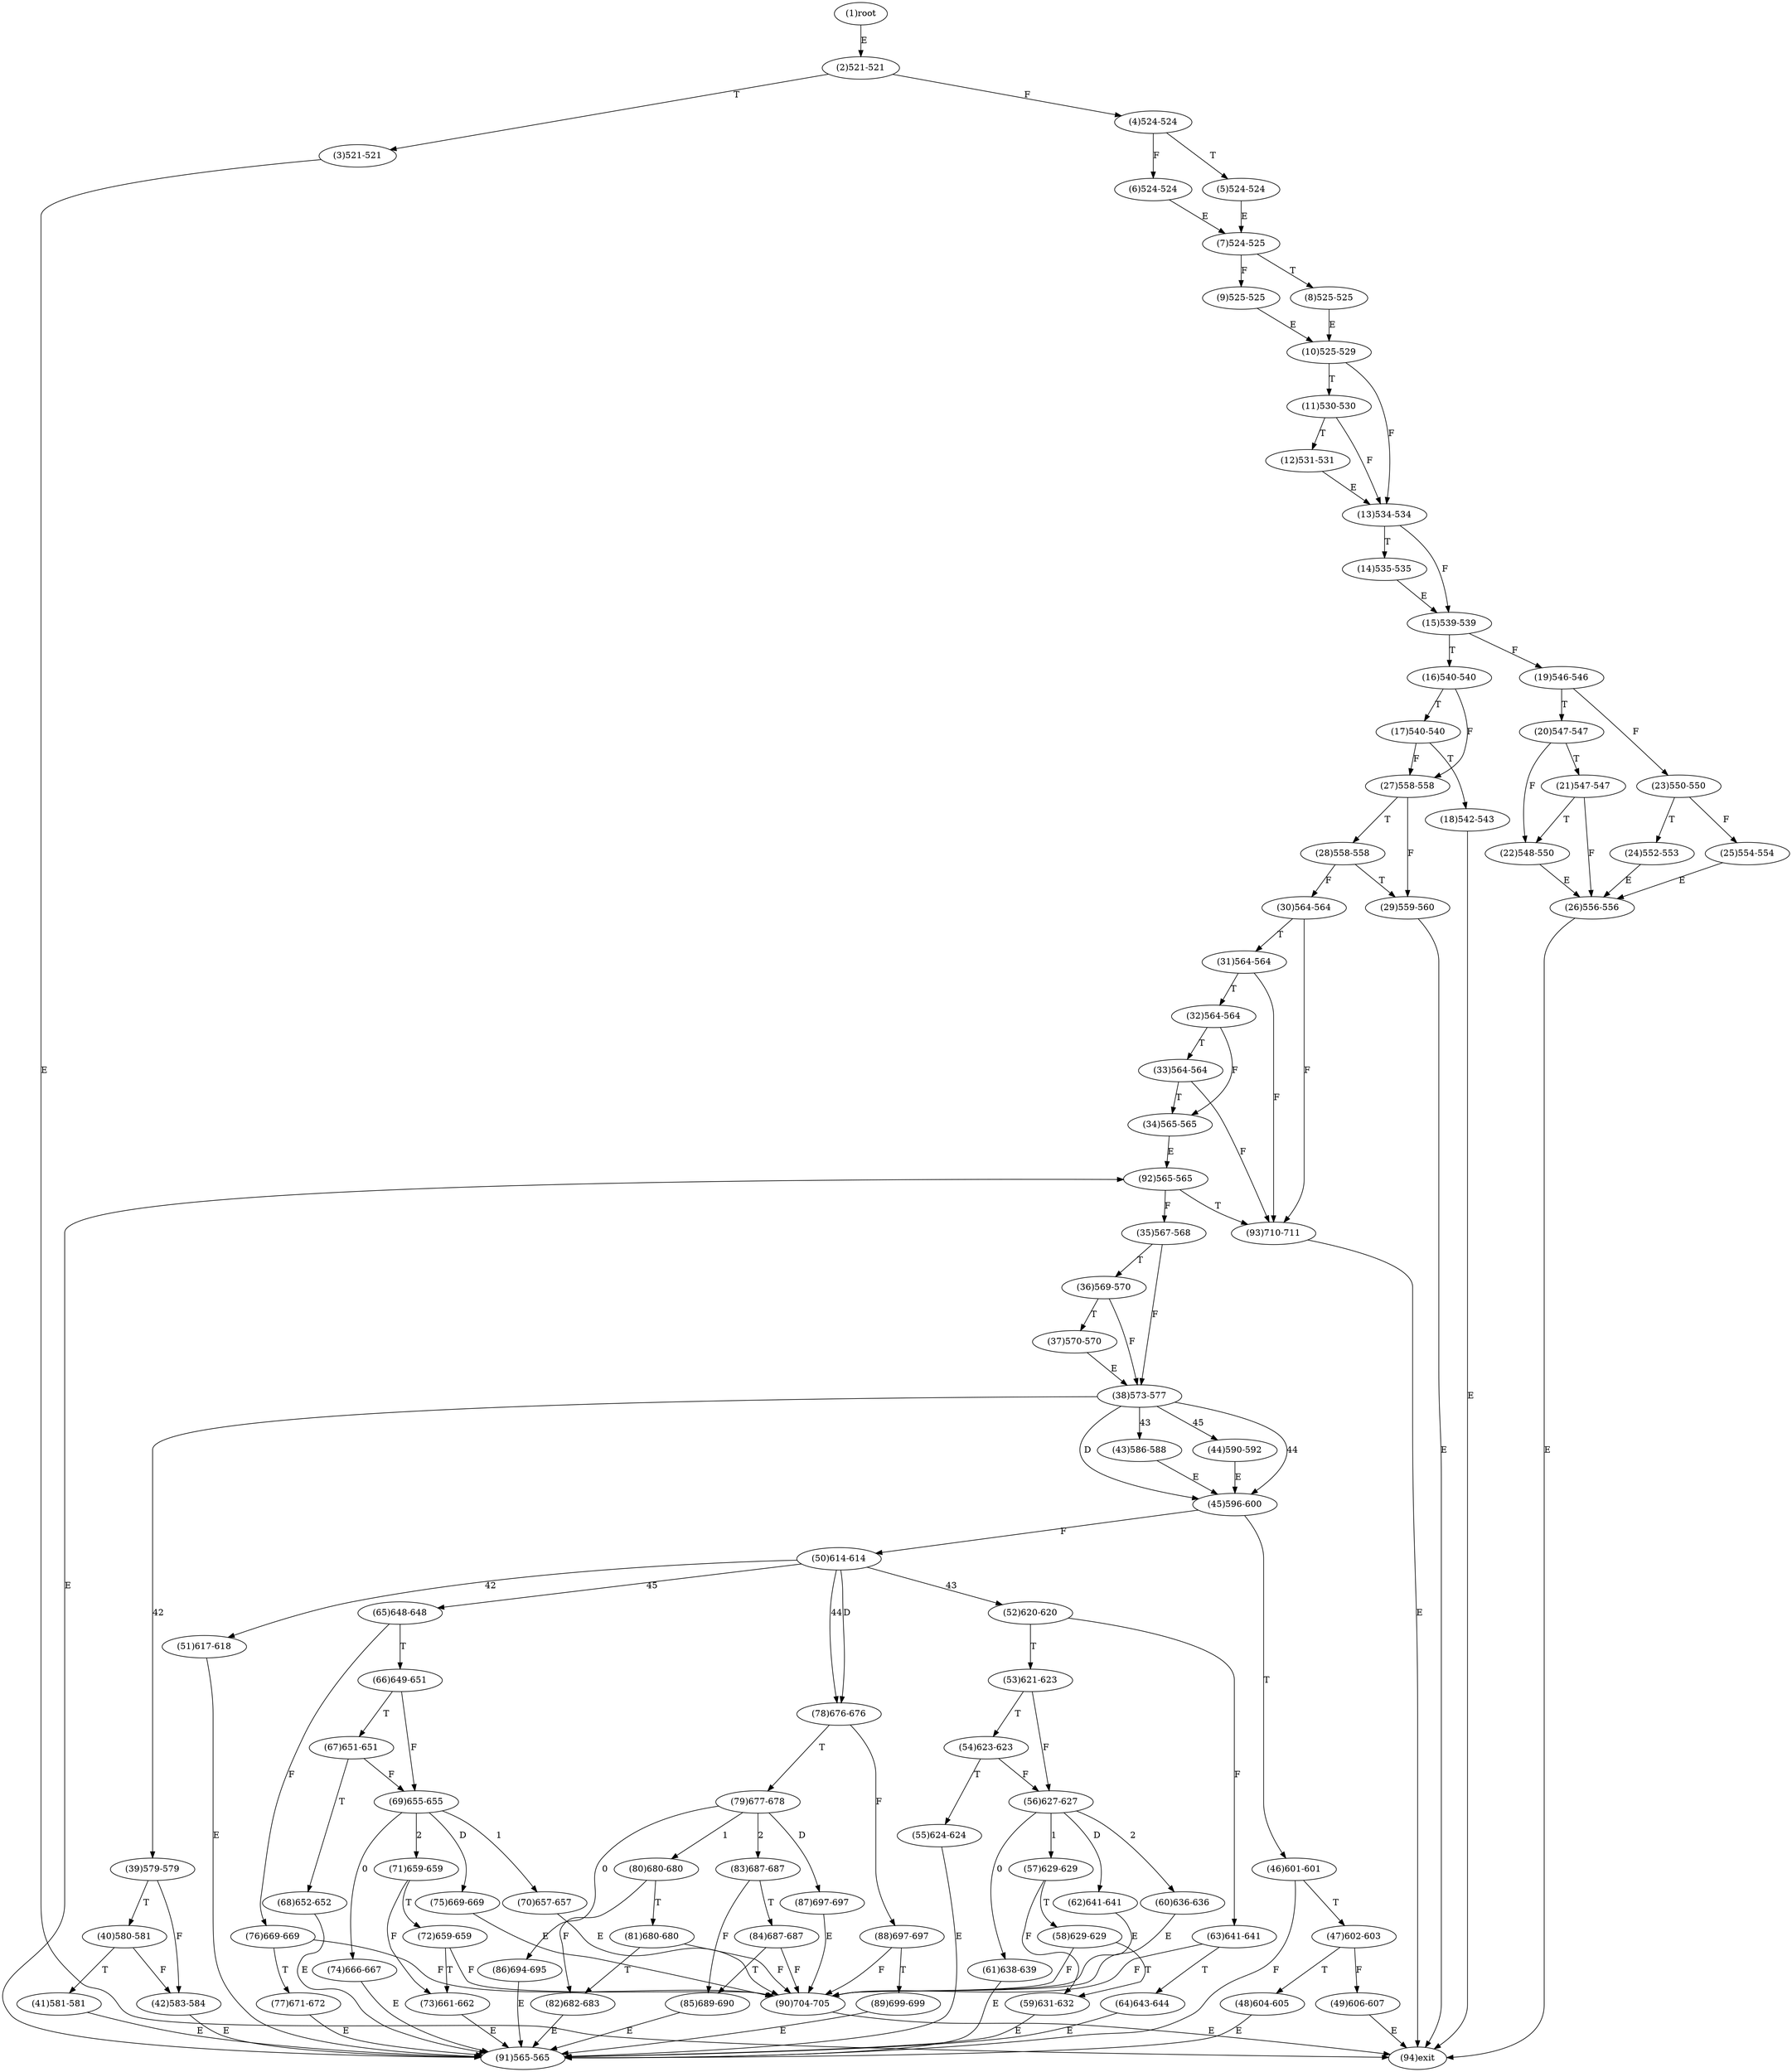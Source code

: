 digraph "" { 
1[ label="(1)root"];
2[ label="(2)521-521"];
3[ label="(3)521-521"];
4[ label="(4)524-524"];
5[ label="(5)524-524"];
6[ label="(6)524-524"];
7[ label="(7)524-525"];
8[ label="(8)525-525"];
9[ label="(9)525-525"];
10[ label="(10)525-529"];
11[ label="(11)530-530"];
12[ label="(12)531-531"];
13[ label="(13)534-534"];
14[ label="(14)535-535"];
15[ label="(15)539-539"];
17[ label="(17)540-540"];
16[ label="(16)540-540"];
19[ label="(19)546-546"];
18[ label="(18)542-543"];
21[ label="(21)547-547"];
20[ label="(20)547-547"];
23[ label="(23)550-550"];
22[ label="(22)548-550"];
25[ label="(25)554-554"];
24[ label="(24)552-553"];
27[ label="(27)558-558"];
26[ label="(26)556-556"];
29[ label="(29)559-560"];
28[ label="(28)558-558"];
31[ label="(31)564-564"];
30[ label="(30)564-564"];
34[ label="(34)565-565"];
35[ label="(35)567-568"];
32[ label="(32)564-564"];
33[ label="(33)564-564"];
38[ label="(38)573-577"];
39[ label="(39)579-579"];
36[ label="(36)569-570"];
37[ label="(37)570-570"];
42[ label="(42)583-584"];
43[ label="(43)586-588"];
40[ label="(40)580-581"];
41[ label="(41)581-581"];
46[ label="(46)601-601"];
47[ label="(47)602-603"];
44[ label="(44)590-592"];
45[ label="(45)596-600"];
51[ label="(51)617-618"];
50[ label="(50)614-614"];
49[ label="(49)606-607"];
48[ label="(48)604-605"];
55[ label="(55)624-624"];
54[ label="(54)623-623"];
53[ label="(53)621-623"];
52[ label="(52)620-620"];
59[ label="(59)631-632"];
58[ label="(58)629-629"];
57[ label="(57)629-629"];
56[ label="(56)627-627"];
63[ label="(63)641-641"];
62[ label="(62)641-641"];
61[ label="(61)638-639"];
60[ label="(60)636-636"];
68[ label="(68)652-652"];
69[ label="(69)655-655"];
70[ label="(70)657-657"];
71[ label="(71)659-659"];
64[ label="(64)643-644"];
65[ label="(65)648-648"];
66[ label="(66)649-651"];
67[ label="(67)651-651"];
76[ label="(76)669-669"];
77[ label="(77)671-672"];
78[ label="(78)676-676"];
79[ label="(79)677-678"];
72[ label="(72)659-659"];
73[ label="(73)661-662"];
74[ label="(74)666-667"];
75[ label="(75)669-669"];
85[ label="(85)689-690"];
84[ label="(84)687-687"];
87[ label="(87)697-697"];
86[ label="(86)694-695"];
81[ label="(81)680-680"];
80[ label="(80)680-680"];
83[ label="(83)687-687"];
82[ label="(82)682-683"];
93[ label="(93)710-711"];
92[ label="(92)565-565"];
94[ label="(94)exit"];
89[ label="(89)699-699"];
88[ label="(88)697-697"];
91[ label="(91)565-565"];
90[ label="(90)704-705"];
1->2[ label="E"];
2->4[ label="F"];
2->3[ label="T"];
3->94[ label="E"];
4->6[ label="F"];
4->5[ label="T"];
5->7[ label="E"];
6->7[ label="E"];
7->9[ label="F"];
7->8[ label="T"];
8->10[ label="E"];
9->10[ label="E"];
10->13[ label="F"];
10->11[ label="T"];
11->13[ label="F"];
11->12[ label="T"];
12->13[ label="E"];
13->15[ label="F"];
13->14[ label="T"];
14->15[ label="E"];
15->19[ label="F"];
15->16[ label="T"];
16->27[ label="F"];
16->17[ label="T"];
17->27[ label="F"];
17->18[ label="T"];
18->94[ label="E"];
19->23[ label="F"];
19->20[ label="T"];
20->22[ label="F"];
20->21[ label="T"];
21->26[ label="F"];
21->22[ label="T"];
22->26[ label="E"];
23->25[ label="F"];
23->24[ label="T"];
24->26[ label="E"];
25->26[ label="E"];
26->94[ label="E"];
27->29[ label="F"];
27->28[ label="T"];
28->30[ label="F"];
28->29[ label="T"];
29->94[ label="E"];
30->93[ label="F"];
30->31[ label="T"];
31->93[ label="F"];
31->32[ label="T"];
32->34[ label="F"];
32->33[ label="T"];
33->93[ label="F"];
33->34[ label="T"];
34->92[ label="E"];
35->38[ label="F"];
35->36[ label="T"];
36->38[ label="F"];
36->37[ label="T"];
37->38[ label="E"];
38->39[ label="42"];
38->43[ label="43"];
38->45[ label="44"];
38->44[ label="45"];
38->45[ label="D"];
39->42[ label="F"];
39->40[ label="T"];
40->42[ label="F"];
40->41[ label="T"];
41->91[ label="E"];
42->91[ label="E"];
43->45[ label="E"];
44->45[ label="E"];
45->50[ label="F"];
45->46[ label="T"];
46->91[ label="F"];
46->47[ label="T"];
47->49[ label="F"];
47->48[ label="T"];
48->91[ label="E"];
49->94[ label="E"];
50->51[ label="42"];
50->52[ label="43"];
50->78[ label="44"];
50->65[ label="45"];
50->78[ label="D"];
51->91[ label="E"];
52->63[ label="F"];
52->53[ label="T"];
53->56[ label="F"];
53->54[ label="T"];
54->56[ label="F"];
54->55[ label="T"];
55->91[ label="E"];
56->61[ label="0"];
56->57[ label="1"];
56->60[ label="2"];
56->62[ label="D"];
57->59[ label="F"];
57->58[ label="T"];
58->90[ label="F"];
58->59[ label="T"];
59->91[ label="E"];
60->90[ label="E"];
61->91[ label="E"];
62->90[ label="E"];
63->90[ label="F"];
63->64[ label="T"];
64->91[ label="E"];
65->76[ label="F"];
65->66[ label="T"];
66->69[ label="F"];
66->67[ label="T"];
67->69[ label="F"];
67->68[ label="T"];
68->91[ label="E"];
69->74[ label="0"];
69->70[ label="1"];
69->71[ label="2"];
69->75[ label="D"];
70->90[ label="E"];
71->73[ label="F"];
71->72[ label="T"];
72->90[ label="F"];
72->73[ label="T"];
73->91[ label="E"];
74->91[ label="E"];
75->90[ label="E"];
76->90[ label="F"];
76->77[ label="T"];
77->91[ label="E"];
78->88[ label="F"];
78->79[ label="T"];
79->86[ label="0"];
79->80[ label="1"];
79->83[ label="2"];
79->87[ label="D"];
80->82[ label="F"];
80->81[ label="T"];
81->90[ label="F"];
81->82[ label="T"];
82->91[ label="E"];
83->85[ label="F"];
83->84[ label="T"];
84->90[ label="F"];
84->85[ label="T"];
85->91[ label="E"];
86->91[ label="E"];
87->90[ label="E"];
88->90[ label="F"];
88->89[ label="T"];
89->91[ label="E"];
90->94[ label="E"];
91->92[ label="E"];
92->35[ label="F"];
92->93[ label="T"];
93->94[ label="E"];
}